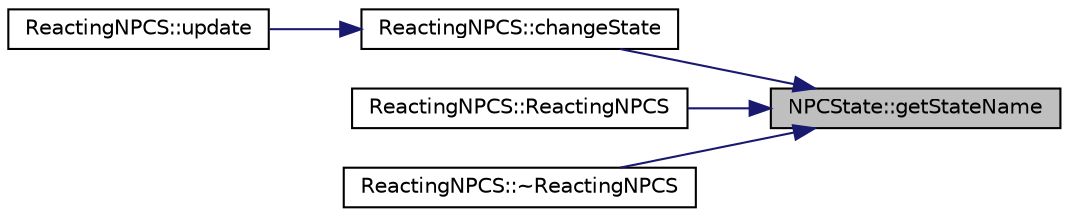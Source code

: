 digraph "NPCState::getStateName"
{
 // LATEX_PDF_SIZE
  edge [fontname="Helvetica",fontsize="10",labelfontname="Helvetica",labelfontsize="10"];
  node [fontname="Helvetica",fontsize="10",shape=record];
  rankdir="RL";
  Node1 [label="NPCState::getStateName",height=0.2,width=0.4,color="black", fillcolor="grey75", style="filled", fontcolor="black",tooltip="Pure virtual function to get the name of the state."];
  Node1 -> Node2 [dir="back",color="midnightblue",fontsize="10",style="solid"];
  Node2 [label="ReactingNPCS::changeState",height=0.2,width=0.4,color="black", fillcolor="white", style="filled",URL="$classReactingNPCS.html#a76e8ef118165123d68fffa6ffc9bad90",tooltip="Changes the current state of the NPC."];
  Node2 -> Node3 [dir="back",color="midnightblue",fontsize="10",style="solid"];
  Node3 [label="ReactingNPCS::update",height=0.2,width=0.4,color="black", fillcolor="white", style="filled",URL="$classReactingNPCS.html#afc206d145750358e98204a9135b05276",tooltip="Updates the NPC's state based on observed changes."];
  Node1 -> Node4 [dir="back",color="midnightblue",fontsize="10",style="solid"];
  Node4 [label="ReactingNPCS::ReactingNPCS",height=0.2,width=0.4,color="black", fillcolor="white", style="filled",URL="$classReactingNPCS.html#a11707314c2fde30474927ab42c521026",tooltip="Copy constructor for deep copying ReactingNPCS objects."];
  Node1 -> Node5 [dir="back",color="midnightblue",fontsize="10",style="solid"];
  Node5 [label="ReactingNPCS::~ReactingNPCS",height=0.2,width=0.4,color="black", fillcolor="white", style="filled",URL="$classReactingNPCS.html#a44682cbcc278214f361a1afd6440f599",tooltip="Destructor for cleaning up dynamically allocated state."];
}
